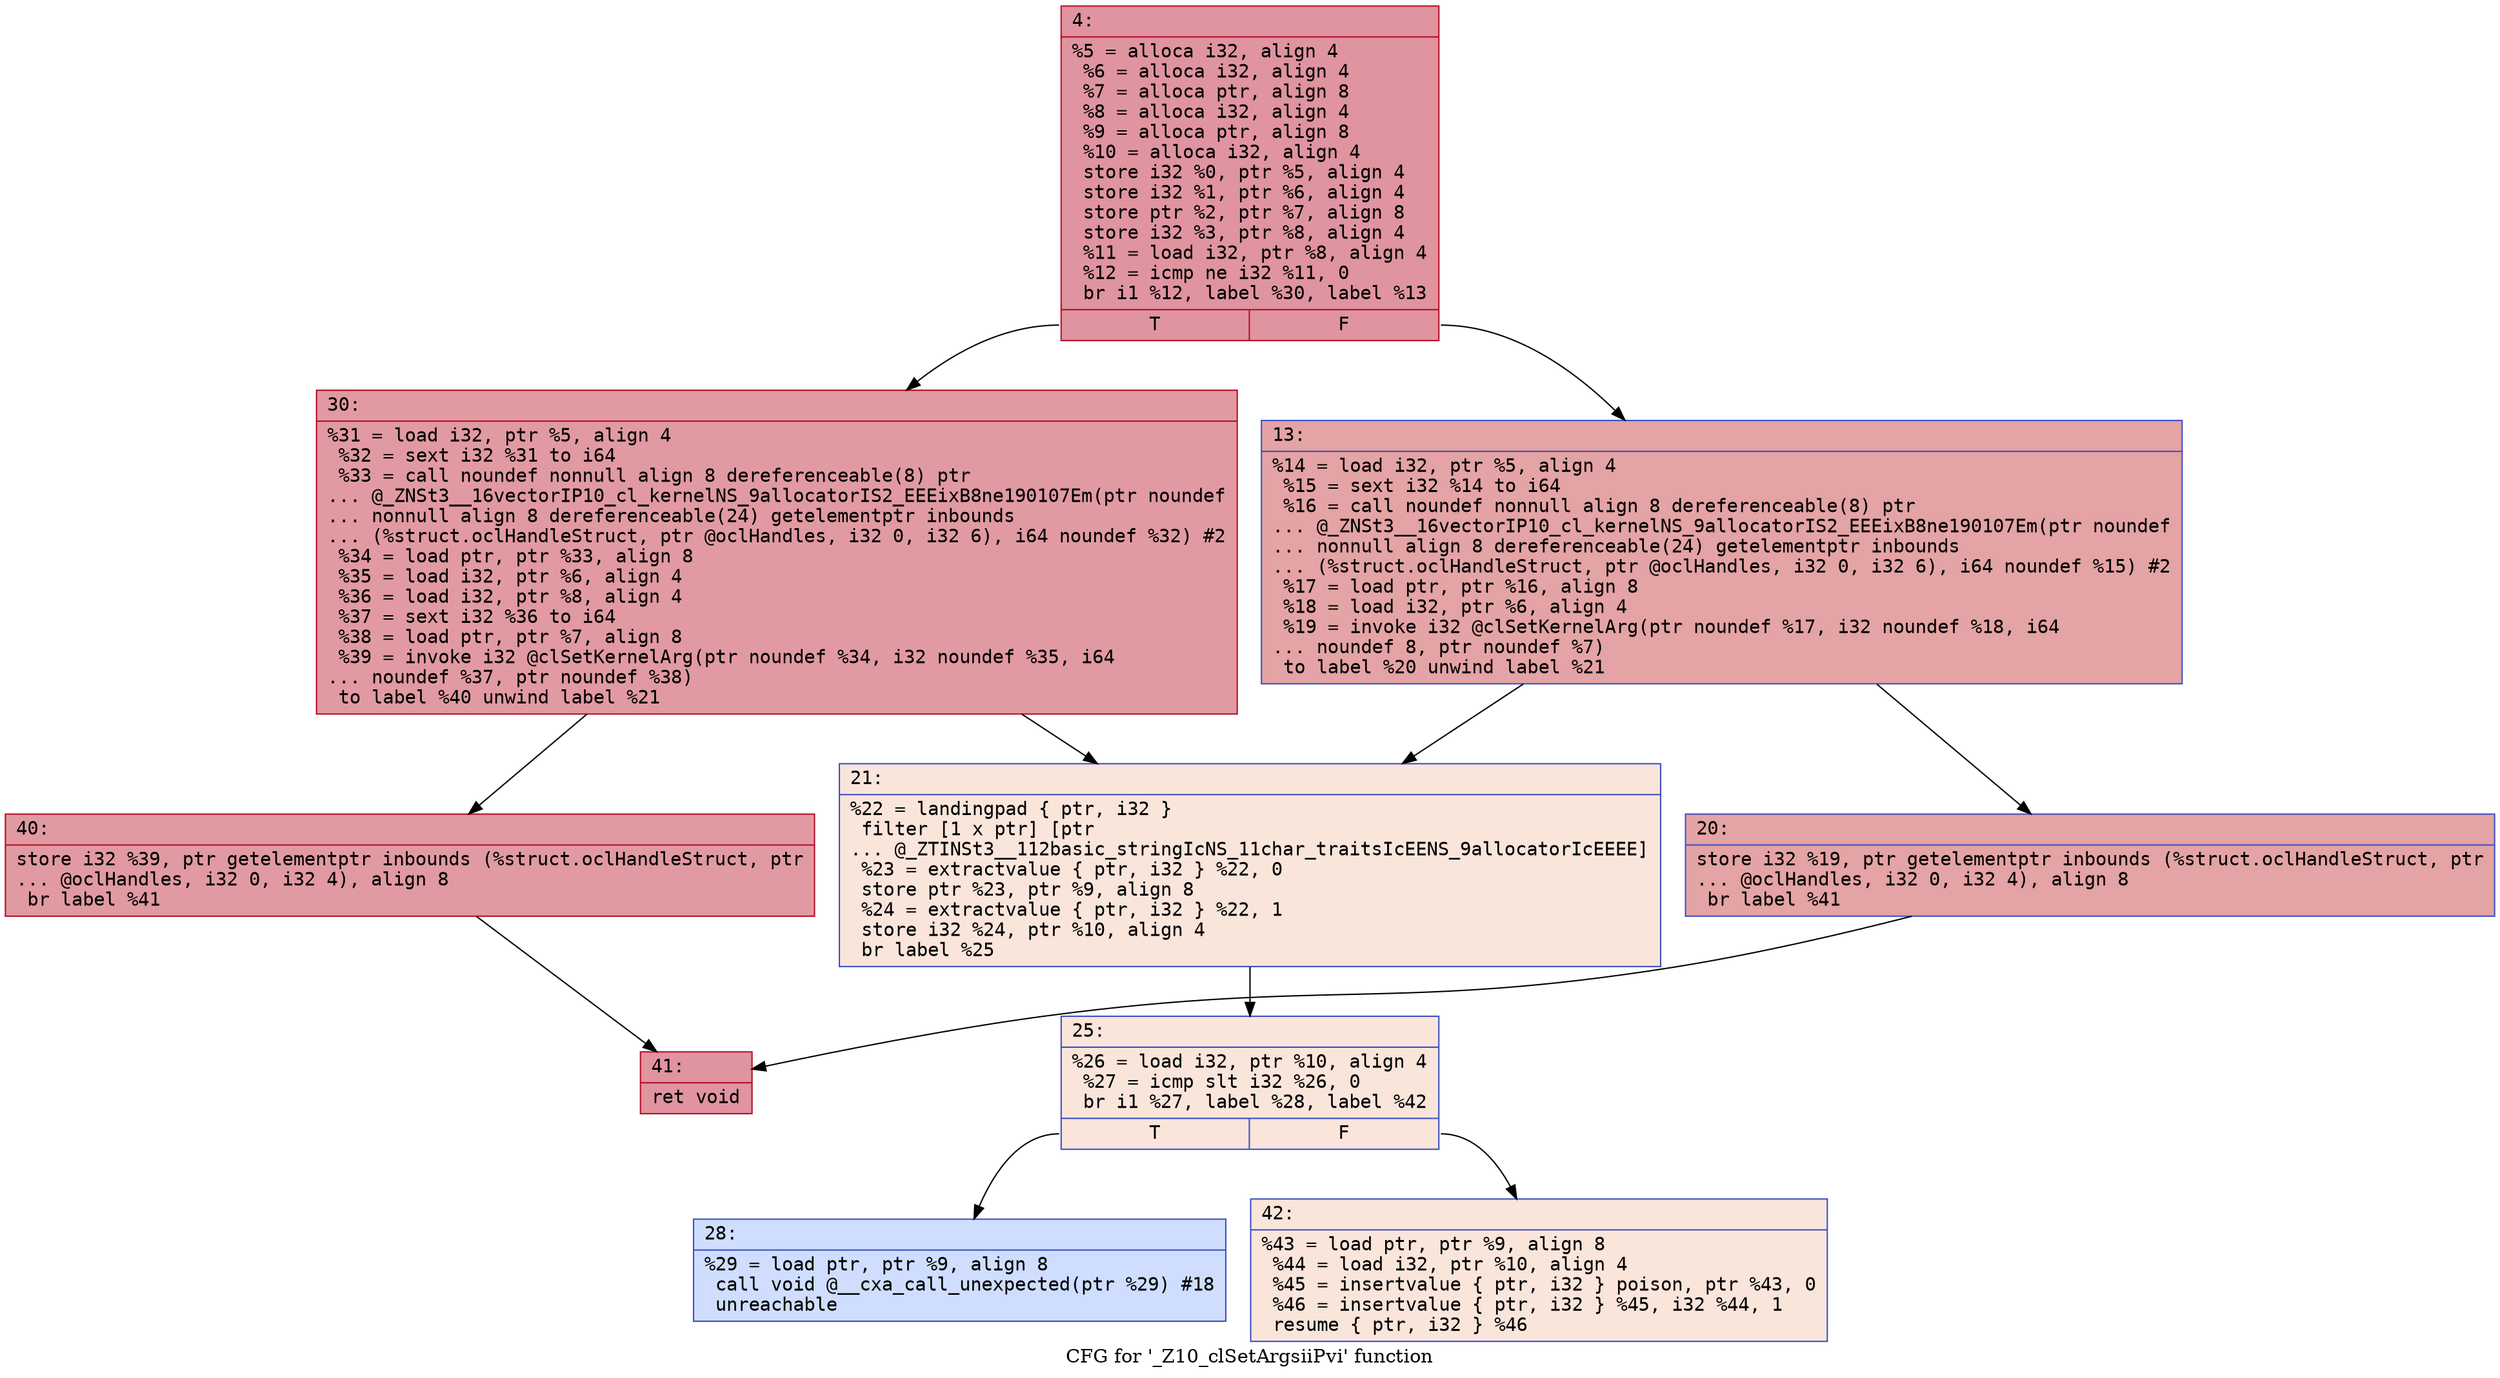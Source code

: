 digraph "CFG for '_Z10_clSetArgsiiPvi' function" {
	label="CFG for '_Z10_clSetArgsiiPvi' function";

	Node0x6000005cf570 [shape=record,color="#b70d28ff", style=filled, fillcolor="#b70d2870" fontname="Courier",label="{4:\l|  %5 = alloca i32, align 4\l  %6 = alloca i32, align 4\l  %7 = alloca ptr, align 8\l  %8 = alloca i32, align 4\l  %9 = alloca ptr, align 8\l  %10 = alloca i32, align 4\l  store i32 %0, ptr %5, align 4\l  store i32 %1, ptr %6, align 4\l  store ptr %2, ptr %7, align 8\l  store i32 %3, ptr %8, align 4\l  %11 = load i32, ptr %8, align 4\l  %12 = icmp ne i32 %11, 0\l  br i1 %12, label %30, label %13\l|{<s0>T|<s1>F}}"];
	Node0x6000005cf570:s0 -> Node0x6000005cf750[tooltip="4 -> 30\nProbability 62.50%" ];
	Node0x6000005cf570:s1 -> Node0x6000005cf5c0[tooltip="4 -> 13\nProbability 37.50%" ];
	Node0x6000005cf5c0 [shape=record,color="#3d50c3ff", style=filled, fillcolor="#c32e3170" fontname="Courier",label="{13:\l|  %14 = load i32, ptr %5, align 4\l  %15 = sext i32 %14 to i64\l  %16 = call noundef nonnull align 8 dereferenceable(8) ptr\l... @_ZNSt3__16vectorIP10_cl_kernelNS_9allocatorIS2_EEEixB8ne190107Em(ptr noundef\l... nonnull align 8 dereferenceable(24) getelementptr inbounds\l... (%struct.oclHandleStruct, ptr @oclHandles, i32 0, i32 6), i64 noundef %15) #2\l  %17 = load ptr, ptr %16, align 8\l  %18 = load i32, ptr %6, align 4\l  %19 = invoke i32 @clSetKernelArg(ptr noundef %17, i32 noundef %18, i64\l... noundef 8, ptr noundef %7)\l          to label %20 unwind label %21\l}"];
	Node0x6000005cf5c0 -> Node0x6000005cf610[tooltip="13 -> 20\nProbability 100.00%" ];
	Node0x6000005cf5c0 -> Node0x6000005cf660[tooltip="13 -> 21\nProbability 0.00%" ];
	Node0x6000005cf610 [shape=record,color="#3d50c3ff", style=filled, fillcolor="#c32e3170" fontname="Courier",label="{20:\l|  store i32 %19, ptr getelementptr inbounds (%struct.oclHandleStruct, ptr\l... @oclHandles, i32 0, i32 4), align 8\l  br label %41\l}"];
	Node0x6000005cf610 -> Node0x6000005cf7f0[tooltip="20 -> 41\nProbability 100.00%" ];
	Node0x6000005cf660 [shape=record,color="#3d50c3ff", style=filled, fillcolor="#f4c5ad70" fontname="Courier",label="{21:\l|  %22 = landingpad \{ ptr, i32 \}\l          filter [1 x ptr] [ptr\l... @_ZTINSt3__112basic_stringIcNS_11char_traitsIcEENS_9allocatorIcEEEE]\l  %23 = extractvalue \{ ptr, i32 \} %22, 0\l  store ptr %23, ptr %9, align 8\l  %24 = extractvalue \{ ptr, i32 \} %22, 1\l  store i32 %24, ptr %10, align 4\l  br label %25\l}"];
	Node0x6000005cf660 -> Node0x6000005cf6b0[tooltip="21 -> 25\nProbability 100.00%" ];
	Node0x6000005cf6b0 [shape=record,color="#3d50c3ff", style=filled, fillcolor="#f4c5ad70" fontname="Courier",label="{25:\l|  %26 = load i32, ptr %10, align 4\l  %27 = icmp slt i32 %26, 0\l  br i1 %27, label %28, label %42\l|{<s0>T|<s1>F}}"];
	Node0x6000005cf6b0:s0 -> Node0x6000005cf700[tooltip="25 -> 28\nProbability 0.00%" ];
	Node0x6000005cf6b0:s1 -> Node0x6000005cf840[tooltip="25 -> 42\nProbability 100.00%" ];
	Node0x6000005cf700 [shape=record,color="#3d50c3ff", style=filled, fillcolor="#93b5fe70" fontname="Courier",label="{28:\l|  %29 = load ptr, ptr %9, align 8\l  call void @__cxa_call_unexpected(ptr %29) #18\l  unreachable\l}"];
	Node0x6000005cf750 [shape=record,color="#b70d28ff", style=filled, fillcolor="#bb1b2c70" fontname="Courier",label="{30:\l|  %31 = load i32, ptr %5, align 4\l  %32 = sext i32 %31 to i64\l  %33 = call noundef nonnull align 8 dereferenceable(8) ptr\l... @_ZNSt3__16vectorIP10_cl_kernelNS_9allocatorIS2_EEEixB8ne190107Em(ptr noundef\l... nonnull align 8 dereferenceable(24) getelementptr inbounds\l... (%struct.oclHandleStruct, ptr @oclHandles, i32 0, i32 6), i64 noundef %32) #2\l  %34 = load ptr, ptr %33, align 8\l  %35 = load i32, ptr %6, align 4\l  %36 = load i32, ptr %8, align 4\l  %37 = sext i32 %36 to i64\l  %38 = load ptr, ptr %7, align 8\l  %39 = invoke i32 @clSetKernelArg(ptr noundef %34, i32 noundef %35, i64\l... noundef %37, ptr noundef %38)\l          to label %40 unwind label %21\l}"];
	Node0x6000005cf750 -> Node0x6000005cf7a0[tooltip="30 -> 40\nProbability 100.00%" ];
	Node0x6000005cf750 -> Node0x6000005cf660[tooltip="30 -> 21\nProbability 0.00%" ];
	Node0x6000005cf7a0 [shape=record,color="#b70d28ff", style=filled, fillcolor="#bb1b2c70" fontname="Courier",label="{40:\l|  store i32 %39, ptr getelementptr inbounds (%struct.oclHandleStruct, ptr\l... @oclHandles, i32 0, i32 4), align 8\l  br label %41\l}"];
	Node0x6000005cf7a0 -> Node0x6000005cf7f0[tooltip="40 -> 41\nProbability 100.00%" ];
	Node0x6000005cf7f0 [shape=record,color="#b70d28ff", style=filled, fillcolor="#b70d2870" fontname="Courier",label="{41:\l|  ret void\l}"];
	Node0x6000005cf840 [shape=record,color="#3d50c3ff", style=filled, fillcolor="#f4c5ad70" fontname="Courier",label="{42:\l|  %43 = load ptr, ptr %9, align 8\l  %44 = load i32, ptr %10, align 4\l  %45 = insertvalue \{ ptr, i32 \} poison, ptr %43, 0\l  %46 = insertvalue \{ ptr, i32 \} %45, i32 %44, 1\l  resume \{ ptr, i32 \} %46\l}"];
}
